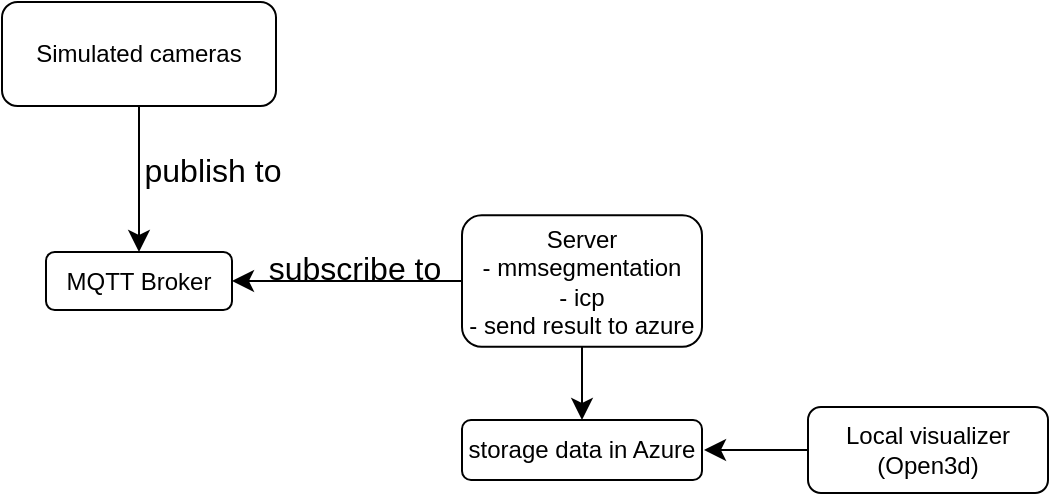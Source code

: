 <mxfile version="26.0.11">
  <diagram name="Page-1" id="GbL4h78qmgQy-Zeg2BIY">
    <mxGraphModel dx="1049" dy="1245" grid="0" gridSize="10" guides="1" tooltips="1" connect="1" arrows="1" fold="1" page="0" pageScale="1" pageWidth="850" pageHeight="1100" math="0" shadow="0">
      <root>
        <mxCell id="0" />
        <mxCell id="1" parent="0" />
        <mxCell id="Ge9tx7M1TJ1UcIm08Vnr-6" style="edgeStyle=none;curved=1;rounded=0;orthogonalLoop=1;jettySize=auto;html=1;exitX=0.5;exitY=1;exitDx=0;exitDy=0;entryX=0.5;entryY=0;entryDx=0;entryDy=0;fontSize=12;startSize=8;endSize=8;" edge="1" parent="1" source="Ge9tx7M1TJ1UcIm08Vnr-1" target="Ge9tx7M1TJ1UcIm08Vnr-5">
          <mxGeometry relative="1" as="geometry" />
        </mxCell>
        <mxCell id="Ge9tx7M1TJ1UcIm08Vnr-1" value="&lt;div&gt;Simulated cameras&lt;/div&gt;" style="rounded=1;whiteSpace=wrap;html=1;" vertex="1" parent="1">
          <mxGeometry x="-135" y="-381" width="137" height="52" as="geometry" />
        </mxCell>
        <mxCell id="Ge9tx7M1TJ1UcIm08Vnr-9" style="edgeStyle=none;curved=1;rounded=0;orthogonalLoop=1;jettySize=auto;html=1;entryX=1;entryY=0.5;entryDx=0;entryDy=0;fontSize=12;startSize=8;endSize=8;" edge="1" parent="1" source="Ge9tx7M1TJ1UcIm08Vnr-4" target="Ge9tx7M1TJ1UcIm08Vnr-5">
          <mxGeometry relative="1" as="geometry" />
        </mxCell>
        <mxCell id="Ge9tx7M1TJ1UcIm08Vnr-11" style="edgeStyle=none;curved=1;rounded=0;orthogonalLoop=1;jettySize=auto;html=1;exitX=0.5;exitY=1;exitDx=0;exitDy=0;fontSize=12;startSize=8;endSize=8;" edge="1" parent="1" source="Ge9tx7M1TJ1UcIm08Vnr-4" target="Ge9tx7M1TJ1UcIm08Vnr-12">
          <mxGeometry relative="1" as="geometry">
            <mxPoint x="155" y="-169" as="targetPoint" />
          </mxGeometry>
        </mxCell>
        <mxCell id="Ge9tx7M1TJ1UcIm08Vnr-4" value="&lt;div&gt;Server&lt;/div&gt;&lt;div&gt;- mmsegmentation&lt;/div&gt;&lt;div&gt;- icp&lt;/div&gt;&lt;div&gt;- send result to azure &lt;br&gt;&lt;/div&gt;" style="rounded=1;whiteSpace=wrap;html=1;" vertex="1" parent="1">
          <mxGeometry x="95" y="-274.37" width="120" height="65.75" as="geometry" />
        </mxCell>
        <mxCell id="Ge9tx7M1TJ1UcIm08Vnr-5" value="MQTT Broker" style="rounded=1;whiteSpace=wrap;html=1;" vertex="1" parent="1">
          <mxGeometry x="-113" y="-256" width="93" height="29" as="geometry" />
        </mxCell>
        <mxCell id="Ge9tx7M1TJ1UcIm08Vnr-7" value="publish to" style="text;html=1;align=center;verticalAlign=middle;resizable=0;points=[];autosize=1;strokeColor=none;fillColor=none;fontSize=16;" vertex="1" parent="1">
          <mxGeometry x="-73" y="-313" width="86" height="31" as="geometry" />
        </mxCell>
        <mxCell id="Ge9tx7M1TJ1UcIm08Vnr-10" value="subscribe to" style="text;html=1;align=center;verticalAlign=middle;resizable=0;points=[];autosize=1;strokeColor=none;fillColor=none;fontSize=16;" vertex="1" parent="1">
          <mxGeometry x="-11" y="-264" width="104" height="31" as="geometry" />
        </mxCell>
        <mxCell id="Ge9tx7M1TJ1UcIm08Vnr-12" value="storage data in Azure " style="rounded=1;whiteSpace=wrap;html=1;" vertex="1" parent="1">
          <mxGeometry x="95" y="-172" width="120" height="30" as="geometry" />
        </mxCell>
        <mxCell id="Ge9tx7M1TJ1UcIm08Vnr-14" style="edgeStyle=none;curved=1;rounded=0;orthogonalLoop=1;jettySize=auto;html=1;fontSize=12;startSize=8;endSize=8;" edge="1" parent="1" source="Ge9tx7M1TJ1UcIm08Vnr-13">
          <mxGeometry relative="1" as="geometry">
            <mxPoint x="216" y="-157" as="targetPoint" />
          </mxGeometry>
        </mxCell>
        <mxCell id="Ge9tx7M1TJ1UcIm08Vnr-13" value="&lt;div&gt;Local visualizer&lt;/div&gt;&lt;div&gt;(Open3d)&lt;br&gt;&lt;/div&gt;" style="rounded=1;whiteSpace=wrap;html=1;" vertex="1" parent="1">
          <mxGeometry x="268" y="-178.5" width="120" height="43" as="geometry" />
        </mxCell>
      </root>
    </mxGraphModel>
  </diagram>
</mxfile>
